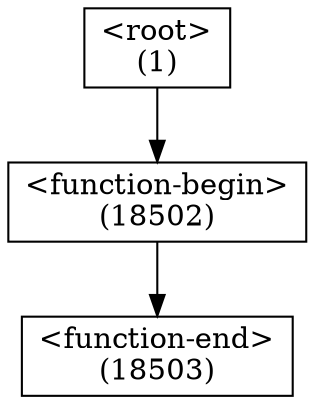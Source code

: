 digraph graphname {
n18503 [shape=box,label="<function-end>
(18503)"];
n18502 -> n18503[style="solid"];
n18502 [shape=box,label="<function-begin>
(18502)"];
n1 -> n18502[style="solid"];
n1 [shape=box,label="<root>
(1)"];
}

